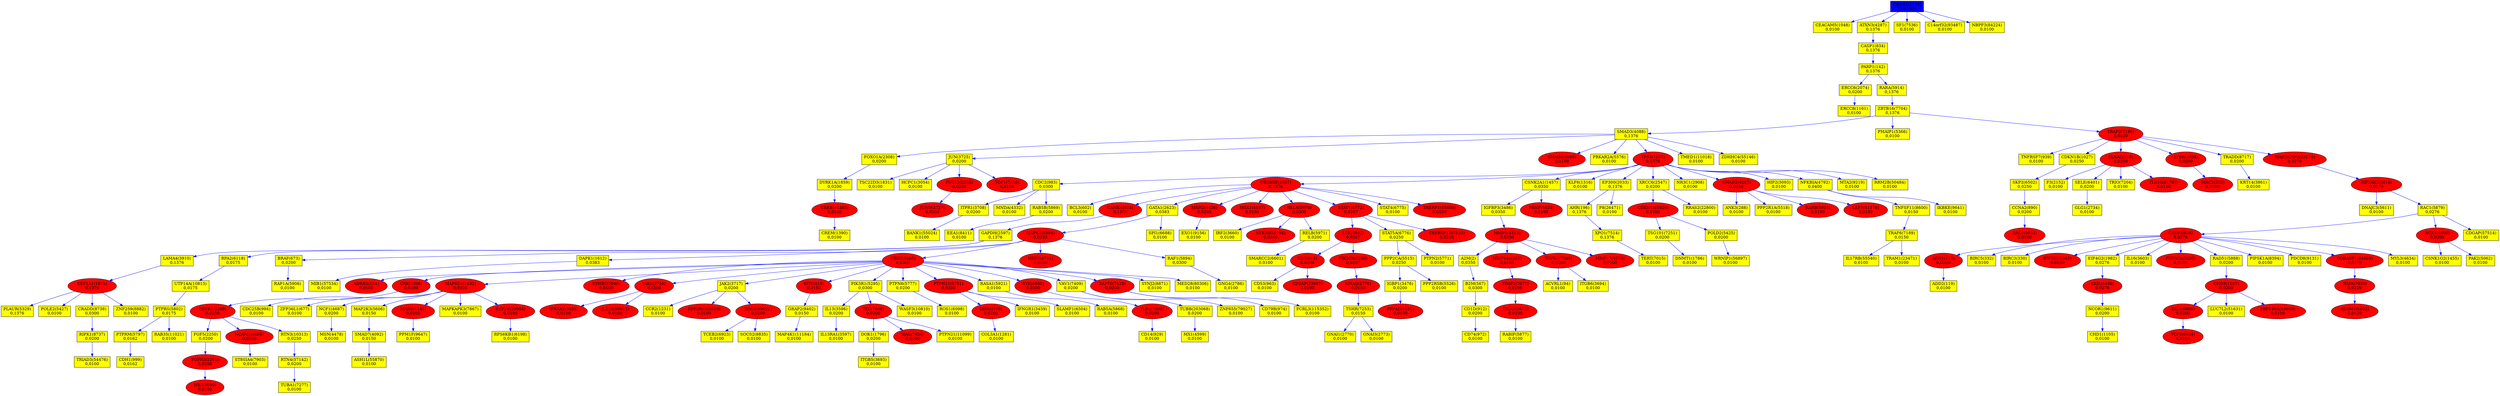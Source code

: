 digraph tmp_ans13 {
N_0 [shape = ellipse, style = filled, fillcolor = red, label = "ADD1(118)\n0,0200"];
N_1 [shape = box, style = filled, fillcolor = yellow, label = "ADD2(119)\n0,0100"];
N_2 [shape = box, style = filled, fillcolor = yellow, label = "PARP1(142)\n0,1376"];
N_3 [shape = ellipse, style = filled, fillcolor = red, label = "ADRB2(154)\n0,0100"];
N_4 [shape = box, style = filled, fillcolor = yellow, label = "AHR(196)\n0,1376"];
N_5 [shape = box, style = filled, fillcolor = yellow, label = "A2M(2)\n0,0350"];
N_6 [shape = box, style = filled, fillcolor = yellow, label = "ACVRL1(94)\n0,0100"];
N_7 [shape = box, style = filled, fillcolor = yellow, label = "BIRC5(332)\n0,0100"];
N_8 [shape = ellipse, style = filled, fillcolor = red, label = "ADAM10(102)\n0,0129"];
N_9 [shape = box, style = filled, fillcolor = yellow, label = "B2M(567)\n0,0300"];
N_10 [shape = box, style = filled, fillcolor = yellow, label = "BRAF(673)\n0,0200"];
N_11 [shape = ellipse, style = filled, fillcolor = red, label = "DDR1(780)\n0,0200"];
N_12 [shape = box, style = filled, fillcolor = yellow, label = "CASP1(834)\n0,1376"];
N_13 [shape = ellipse, style = filled, fillcolor = red, label = "CASP3(836)\n0,0276"];
N_14 [shape = box, style = filled, fillcolor = yellow, label = "BIRC3(330)\n0,0100"];
N_15 [shape = ellipse, style = filled, fillcolor = red, label = "BIRC2(329)\n0,0100"];
N_16 [shape = ellipse, style = filled, fillcolor = red, label = "CD2(914)\n0,0200"];
N_17 [shape = box, style = filled, fillcolor = yellow, label = "TNFRSF7(939)\n0,0100"];
N_18 [shape = box, style = filled, fillcolor = yellow, label = "CD74(972)\n0,0100"];
N_19 [shape = box, style = filled, fillcolor = yellow, label = "CD1D(912)\n0,0200"];
N_20 [shape = box, style = filled, fillcolor = yellow, label = "CCNA2(890)\n0,0200"];
N_21 [shape = box, style = filled, fillcolor = yellow, label = "CDC2(983)\n0,0300"];
N_22 [shape = box, style = filled, fillcolor = yellow, label = "CDH1(999)\n0,0162"];
N_23 [shape = ellipse, style = filled, fillcolor = red, label = "CDKN1A(1026)\n0,0200"];
N_24 [shape = ellipse, style = filled, fillcolor = red, label = "CHD3(1107)\n0,0200"];
N_25 [shape = box, style = filled, fillcolor = yellow, label = "CDC25B(994)\n0,0100"];
N_26 [shape = box, style = filled, fillcolor = yellow, label = "CDKN1B(1027)\n0,0250"];
N_27 [shape = box, style = filled, fillcolor = yellow, label = "CCR2(1231)\n0,0100"];
N_28 [shape = box, style = filled, fillcolor = yellow, label = "BCL3(602)\n0,0100"];
N_29 [shape = ellipse, style = filled, fillcolor = red, label = "CREB1(1385)\n0,0100"];
N_30 [shape = ellipse, style = filled, fillcolor = red, label = "CREBBP(1387)\n0,1376"];
N_31 [shape = ellipse, style = filled, fillcolor = red, label = "CAMK4(814)\n0,1376"];
N_32 [shape = box, style = filled, fillcolor = yellow, label = "CREM(1390)\n0,0100"];
N_33 [shape = ellipse, style = filled, fillcolor = red, label = "CRK(1398)\n0,0300"];
N_34 [shape = box, style = filled, fillcolor = yellow, label = "ZFP36L1(677)\n0,0100"];
N_35 [shape = box, style = filled, fillcolor = yellow, label = "CSNK2A1(1457)\n0,0350"];
N_36 [shape = ellipse, style = filled, fillcolor = red, label = "MAPK14(1432)\n0,0300"];
N_37 [shape = box, style = filled, fillcolor = yellow, label = "CD14(929)\n0,0100"];
N_38 [shape = box, style = filled, fillcolor = yellow, label = "DAPK1(1612)\n0,0383"];
N_39 [shape = box, style = filled, fillcolor = yellow, label = "ERCC8(1161)\n0,0100"];
N_40 [shape = box, style = filled, fillcolor = yellow, label = "DNMT1(1786)\n0,0100"];
N_41 [shape = box, style = filled, fillcolor = yellow, label = "TSC22D3(1831)\n0,0100"];
N_42 [shape = ellipse, style = filled, fillcolor = red, label = "EEF1A1(1915)\n0,1376"];
N_43 [shape = box, style = filled, fillcolor = yellow, label = "KLF6(1316)\n0,0100"];
N_44 [shape = ellipse, style = filled, fillcolor = red, label = "EIF2S1(1965)\n0,0100"];
N_45 [shape = box, style = filled, fillcolor = yellow, label = "EIF4G2(1982)\n0,0276"];
N_46 [shape = box, style = filled, fillcolor = yellow, label = "EP300(2033)\n0,1376"];
N_47 [shape = ellipse, style = filled, fillcolor = red, label = "EPHB2(2048)\n0,0100"];
N_48 [shape = box, style = filled, fillcolor = yellow, label = "CEACAM5(1048)\n0,0100"];
N_49 [shape = box, style = filled, fillcolor = blue, label = "EWSR1(2130)\n119,1429"];
N_50 [shape = box, style = filled, fillcolor = yellow, label = "F3(2152)\n0,0100"];
N_51 [shape = box, style = filled, fillcolor = yellow, label = "DOK1(1796)\n0,0200"];
N_52 [shape = box, style = filled, fillcolor = yellow, label = "COL3A1(1281)\n0,0100"];
N_53 [shape = ellipse, style = filled, fillcolor = red, label = "FGFR1(2260)\n0,0250"];
N_54 [shape = box, style = filled, fillcolor = yellow, label = "FGF5(2250)\n0,0200"];
N_55 [shape = ellipse, style = filled, fillcolor = red, label = "FGFR3(2261)\n0,0200"];
N_56 [shape = box, style = filled, fillcolor = yellow, label = "DYRK1A(1859)\n0,0200"];
N_57 [shape = ellipse, style = filled, fillcolor = red, label = "FLNA(2316)\n0,0200"];
N_58 [shape = box, style = filled, fillcolor = yellow, label = "CD79B(974)\n0,0100"];
N_59 [shape = box, style = filled, fillcolor = yellow, label = "FOXO1A(2308)\n0,0200"];
N_60 [shape = box, style = filled, fillcolor = yellow, label = "GAPDH(2597)\n0,1376"];
N_61 [shape = box, style = filled, fillcolor = yellow, label = "XRCC6(2547)\n0,0200"];
N_62 [shape = box, style = filled, fillcolor = yellow, label = "CD53(963)\n0,0100"];
N_63 [shape = box, style = filled, fillcolor = yellow, label = "GNAI1(2770)\n0,0100"];
N_64 [shape = box, style = filled, fillcolor = yellow, label = "GNAI3(2773)\n0,0100"];
N_65 [shape = ellipse, style = filled, fillcolor = red, label = "GNAQ(2776)\n0,0150"];
N_66 [shape = ellipse, style = filled, fillcolor = red, label = "GRB2(2885)\n0,0300"];
N_67 [shape = box, style = filled, fillcolor = yellow, label = "NR3C1(2908)\n0,0100"];
N_68 [shape = box, style = filled, fillcolor = yellow, label = "ERCC6(2074)\n0,0200"];
N_69 [shape = ellipse, style = filled, fillcolor = red, label = "HBZ(3050)\n0,0100"];
N_70 [shape = box, style = filled, fillcolor = yellow, label = "HCFC1(3054)\n0,0100"];
N_71 [shape = box, style = filled, fillcolor = yellow, label = "CHD1(1105)\n0,0100"];
N_72 [shape = ellipse, style = filled, fillcolor = red, label = "IFNAR2(3455)\n0,0100"];
N_73 [shape = box, style = filled, fillcolor = yellow, label = "IFNGR1(3459)\n0,0100"];
N_74 [shape = box, style = filled, fillcolor = yellow, label = "IL13(3596)\n0,0200"];
N_75 [shape = box, style = filled, fillcolor = yellow, label = "IL16(3603)\n0,0100"];
N_76 [shape = ellipse, style = filled, fillcolor = red, label = "ITGA3(3675)\n0,0100"];
N_77 [shape = box, style = filled, fillcolor = yellow, label = "ITGB5(3693)\n0,0100"];
N_78 [shape = box, style = filled, fillcolor = yellow, label = "ITPR1(3708)\n0,0200"];
N_79 [shape = ellipse, style = filled, fillcolor = red, label = "JAK1(3716)\n0,0200"];
N_80 [shape = box, style = filled, fillcolor = yellow, label = "JAK2(3717)\n0,0200"];
N_81 [shape = box, style = filled, fillcolor = yellow, label = "JUN(3725)\n0,0200"];
N_82 [shape = ellipse, style = filled, fillcolor = red, label = "FOSL2(2355)\n0,0200"];
N_83 [shape = box, style = filled, fillcolor = yellow, label = "ANK3(288)\n0,0100"];
N_84 [shape = ellipse, style = filled, fillcolor = red, label = "KIT(3815)\n0,0150"];
N_85 [shape = box, style = filled, fillcolor = yellow, label = "IGFBP3(3486)\n0,0350"];
N_86 [shape = ellipse, style = filled, fillcolor = red, label = "LCK(3932)\n0,0267"];
N_87 [shape = box, style = filled, fillcolor = yellow, label = "GATA1(2623)\n0,0383"];
N_88 [shape = ellipse, style = filled, fillcolor = red, label = "LTBR(4055)\n0,0200"];
N_89 [shape = ellipse, style = filled, fillcolor = red, label = "SMAD2(4087)\n0,0250"];
N_90 [shape = ellipse, style = filled, fillcolor = red, label = "JUND(3727)\n0,0100"];
N_91 [shape = box, style = filled, fillcolor = yellow, label = "SMAD3(4088)\n0,1376"];
N_92 [shape = ellipse, style = filled, fillcolor = red, label = "SMAD4(4089)\n0,0100"];
N_93 [shape = box, style = filled, fillcolor = yellow, label = "SMAD7(4092)\n0,0150"];
N_94 [shape = box, style = filled, fillcolor = yellow, label = "IGBP1(3476)\n0,0200"];
N_95 [shape = ellipse, style = filled, fillcolor = red, label = "MMP2(4313)\n0,0350"];
N_96 [shape = ellipse, style = filled, fillcolor = red, label = "MSH2(4436)\n0,0200"];
N_97 [shape = box, style = filled, fillcolor = yellow, label = "MSN(4478)\n0,0100"];
N_98 [shape = ellipse, style = filled, fillcolor = red, label = "MSX1(4487)\n0,0100"];
N_99 [shape = box, style = filled, fillcolor = yellow, label = "MX1(4599)\n0,0100"];
N_100 [shape = ellipse, style = filled, fillcolor = red, label = "NCAM1(4684)\n0,0200"];
N_101 [shape = box, style = filled, fillcolor = yellow, label = "NCF1(4687)\n0,0200"];
N_102 [shape = box, style = filled, fillcolor = yellow, label = "CSNK1G2(1455)\n0,0100"];
N_103 [shape = box, style = filled, fillcolor = yellow, label = "HIP2(3093)\n0,0100"];
N_104 [shape = ellipse, style = filled, fillcolor = red, label = "NCK1(4690)\n0,0200"];
N_105 [shape = ellipse, style = filled, fillcolor = red, label = "NEK2(4751)\n0,0100"];
N_106 [shape = box, style = filled, fillcolor = yellow, label = "IRF2(3660)\n0,0100"];
N_107 [shape = box, style = filled, fillcolor = yellow, label = "GLG1(2734)\n0,0100"];
N_108 [shape = box, style = filled, fillcolor = yellow, label = "NFKBIA(4792)\n0,0400"];
N_109 [shape = box, style = filled, fillcolor = yellow, label = "PAK2(5062)\n0,0100"];
N_110 [shape = box, style = filled, fillcolor = yellow, label = "PIK3R1(5295)\n0,0300"];
N_111 [shape = ellipse, style = filled, fillcolor = red, label = "PIK3CA(5290)\n0,0267"];
N_112 [shape = box, style = filled, fillcolor = yellow, label = "KRT14(3861)\n0,0100"];
N_113 [shape = box, style = filled, fillcolor = yellow, label = "PMAIP1(5366)\n0,0100"];
N_114 [shape = box, style = filled, fillcolor = yellow, label = "PPP2CA(5515)\n0,0250"];
N_115 [shape = ellipse, style = filled, fillcolor = red, label = "PPP2R1B(5519)\n0,0100"];
N_116 [shape = box, style = filled, fillcolor = yellow, label = "PPP2R1A(5518)\n0,0100"];
N_117 [shape = ellipse, style = filled, fillcolor = red, label = "PPP3CA(5530)\n0,0100"];
N_118 [shape = ellipse, style = filled, fillcolor = red, label = "NFKBIE(4794)\n0,0100"];
N_119 [shape = box, style = filled, fillcolor = yellow, label = "PRKAR2A(5576)\n0,0100"];
N_120 [shape = ellipse, style = filled, fillcolor = red, label = "MAPK1(5594)\n0,0383"];
N_121 [shape = ellipse, style = filled, fillcolor = red, label = "EIF2AK2(5610)\n0,0276"];
N_122 [shape = box, style = filled, fillcolor = yellow, label = "DNAJC3(5611)\n0,0100"];
N_123 [shape = ellipse, style = filled, fillcolor = red, label = "PRNP(5621)\n0,0100"];
N_124 [shape = box, style = filled, fillcolor = yellow, label = "ATXN3(4287)\n0,1376"];
N_125 [shape = box, style = filled, fillcolor = yellow, label = "LAMA4(3910)\n0,1376"];
N_126 [shape = box, style = filled, fillcolor = yellow, label = "PTPN6(5777)\n0,0200"];
N_127 [shape = box, style = filled, fillcolor = yellow, label = "PTPRM(5797)\n0,0162"];
N_128 [shape = ellipse, style = filled, fillcolor = red, label = "PTPN11(5781)\n0,0300"];
N_129 [shape = box, style = filled, fillcolor = yellow, label = "RAB5A(5868)\n0,0100"];
N_130 [shape = box, style = filled, fillcolor = yellow, label = "RAC1(5879)\n0,0276"];
N_131 [shape = box, style = filled, fillcolor = yellow, label = "RAD51(5888)\n0,0200"];
N_132 [shape = box, style = filled, fillcolor = yellow, label = "RAF1(5894)\n0,0300"];
N_133 [shape = box, style = filled, fillcolor = yellow, label = "GNG4(2786)\n0,0100"];
N_134 [shape = box, style = filled, fillcolor = yellow, label = "RAP1A(5906)\n0,0100"];
N_135 [shape = box, style = filled, fillcolor = yellow, label = "RASA1(5921)\n0,0100"];
N_136 [shape = box, style = filled, fillcolor = yellow, label = "MNDA(4332)\n0,0100"];
N_137 [shape = box, style = filled, fillcolor = yellow, label = "RARA(5914)\n0,1376"];
N_138 [shape = ellipse, style = filled, fillcolor = red, label = "RBL1(5933)\n0,0100"];
N_139 [shape = ellipse, style = filled, fillcolor = red, label = "PPP4C(5531)\n0,0100"];
N_140 [shape = ellipse, style = filled, fillcolor = red, label = "RELA(5970)\n0,0300"];
N_141 [shape = box, style = filled, fillcolor = yellow, label = "RELB(5971)\n0,0200"];
N_142 [shape = box, style = filled, fillcolor = yellow, label = "RPA2(6118)\n0,0175"];
N_143 [shape = ellipse, style = filled, fillcolor = red, label = "RARB(5915)\n0,0100"];
N_144 [shape = box, style = filled, fillcolor = yellow, label = "MAP2K3(5606)\n0,0150"];
N_145 [shape = ellipse, style = filled, fillcolor = red, label = "MMP14(4323)\n0,0105"];
N_146 [shape = box, style = filled, fillcolor = yellow, label = "SELE(6401)\n0,0200"];
N_147 [shape = box, style = filled, fillcolor = yellow, label = "PTPN2(5771)\n0,0100"];
N_148 [shape = ellipse, style = filled, fillcolor = red, label = "SKIL(6498)\n0,0276"];
N_149 [shape = box, style = filled, fillcolor = yellow, label = "SLAMF1(6504)\n0,0100"];
N_150 [shape = box, style = filled, fillcolor = yellow, label = "SPI1(6688)\n0,0100"];
N_151 [shape = ellipse, style = filled, fillcolor = red, label = "STAT1(6772)\n0,0267"];
N_152 [shape = box, style = filled, fillcolor = yellow, label = "STAT5A(6776)\n0,0250"];
N_153 [shape = box, style = filled, fillcolor = yellow, label = "RPS6KB1(6198)\n0,0100"];
N_154 [shape = box, style = filled, fillcolor = yellow, label = "PLAUR(5329)\n0,1376"];
N_155 [shape = ellipse, style = filled, fillcolor = red, label = "SYK(6850)\n0,0300"];
N_156 [shape = box, style = filled, fillcolor = yellow, label = "TCEB2(6923)\n0,0100"];
N_157 [shape = ellipse, style = filled, fillcolor = red, label = "TCF3(6929)\n0,0100"];
N_158 [shape = ellipse, style = filled, fillcolor = red, label = "TAL1(6886)\n0,0200"];
N_159 [shape = box, style = filled, fillcolor = yellow, label = "SKP2(6502)\n0,0250"];
N_160 [shape = ellipse, style = filled, fillcolor = red, label = "TEC(7006)\n0,0200"];
N_161 [shape = box, style = filled, fillcolor = yellow, label = "TERT(7015)\n0,0100"];
N_162 [shape = box, style = filled, fillcolor = yellow, label = "RAB5B(5869)\n0,0200"];
N_163 [shape = ellipse, style = filled, fillcolor = red, label = "TGFA(7039)\n0,0229"];
N_164 [shape = box, style = filled, fillcolor = yellow, label = "ITGB6(3694)\n0,0100"];
N_165 [shape = ellipse, style = filled, fillcolor = red, label = "TGFB1(7040)\n0,0200"];
N_166 [shape = box, style = filled, fillcolor = yellow, label = "POLE2(5427)\n0,0100"];
N_167 [shape = ellipse, style = filled, fillcolor = red, label = "TLR4(7099)\n0,0200"];
N_168 [shape = ellipse, style = filled, fillcolor = red, label = "TOP1(7150)\n0,0100"];
N_169 [shape = ellipse, style = filled, fillcolor = red, label = "TP53(7157)\n0,1376"];
N_170 [shape = ellipse, style = filled, fillcolor = red, label = "TNFRSF1B(7133)\n0,0210"];
N_171 [shape = ellipse, style = filled, fillcolor = red, label = "TRAF2(7186)\n0,0400"];
N_172 [shape = box, style = filled, fillcolor = yellow, label = "TRAF6(7189)\n0,0150"];
N_173 [shape = box, style = filled, fillcolor = yellow, label = "TSHR(7253)\n0,0150"];
N_174 [shape = box, style = filled, fillcolor = yellow, label = "TSG101(7251)\n0,0200"];
N_175 [shape = box, style = filled, fillcolor = yellow, label = "TUBA1(7277)\n0,0100"];
N_176 [shape = ellipse, style = filled, fillcolor = red, label = "WAS(7454)\n0,0100"];
N_177 [shape = box, style = filled, fillcolor = yellow, label = "POLD2(5425)\n0,0200"];
N_178 [shape = box, style = filled, fillcolor = yellow, label = "XPO1(7514)\n0,1376"];
N_179 [shape = box, style = filled, fillcolor = yellow, label = "VAV1(7409)\n0,0200"];
N_180 [shape = ellipse, style = filled, fillcolor = red, label = "ZAP70(7535)\n0,0200"];
N_181 [shape = box, style = filled, fillcolor = yellow, label = "ZBTB16(7704)\n0,1376"];
N_182 [shape = box, style = filled, fillcolor = yellow, label = "ST8SIA4(7903)\n0,0100"];
N_183 [shape = ellipse, style = filled, fillcolor = red, label = "MARS(4141)\n0,0200"];
N_184 [shape = box, style = filled, fillcolor = yellow, label = "SF1(7536)\n0,0100"];
N_185 [shape = box, style = filled, fillcolor = yellow, label = "EEA1(8411)\n0,0100"];
N_186 [shape = box, style = filled, fillcolor = yellow, label = "PTPRS(5802)\n0,0175"];
N_187 [shape = box, style = filled, fillcolor = yellow, label = "TNFSF11(8600)\n0,0150"];
N_188 [shape = box, style = filled, fillcolor = yellow, label = "PIP5K1A(8394)\n0,0100"];
N_189 [shape = box, style = filled, fillcolor = yellow, label = "TRADD(8717)\n0,0200"];
N_190 [shape = box, style = filled, fillcolor = yellow, label = "RIPK1(8737)\n0,0200"];
N_191 [shape = box, style = filled, fillcolor = yellow, label = "SYNJ2(8871)\n0,0100"];
N_192 [shape = box, style = filled, fillcolor = yellow, label = "SOCS2(8835)\n0,0100"];
N_193 [shape = box, style = filled, fillcolor = yellow, label = "SMARCC2(6601)\n0,0100"];
N_194 [shape = box, style = filled, fillcolor = yellow, label = "STAT4(6775)\n0,0100"];
N_195 [shape = box, style = filled, fillcolor = yellow, label = "NCOR1(9611)\n0,0200"];
N_196 [shape = box, style = filled, fillcolor = yellow, label = "PPM1F(9647)\n0,0100"];
N_197 [shape = box, style = filled, fillcolor = yellow, label = "GRAP2(9402)\n0,0150"];
N_198 [shape = box, style = filled, fillcolor = yellow, label = "PDCD8(9131)\n0,0100"];
N_199 [shape = box, style = filled, fillcolor = yellow, label = "IKBKE(9641)\n0,0100"];
N_200 [shape = box, style = filled, fillcolor = yellow, label = "RTN3(10313)\n0,0250"];
N_201 [shape = box, style = filled, fillcolor = yellow, label = "ROS1(6098)\n0,0100"];
N_202 [shape = box, style = filled, fillcolor = yellow, label = "RABIF(5877)\n0,0100"];
N_203 [shape = box, style = filled, fillcolor = yellow, label = "UTP14A(10813)\n0,0175"];
N_204 [shape = box, style = filled, fillcolor = yellow, label = "CRADD(8738)\n0,0300"];
N_205 [shape = box, style = filled, fillcolor = yellow, label = "MAP4K1(11184)\n0,0100"];
N_206 [shape = box, style = filled, fillcolor = yellow, label = "MTA2(9219)\n0,0100"];
N_207 [shape = ellipse, style = filled, fillcolor = red, label = "CD2AP(23607)\n0,0100"];
N_208 [shape = box, style = filled, fillcolor = yellow, label = "MAPKAPK3(7867)\n0,0100"];
N_209 [shape = ellipse, style = filled, fillcolor = red, label = "LEF1(51176)\n0,0100"];
N_210 [shape = box, style = filled, fillcolor = yellow, label = "LUC7L2(51631)\n0,0100"];
N_211 [shape = box, style = filled, fillcolor = yellow, label = "TRIAD3(54476)\n0,0100"];
N_212 [shape = box, style = filled, fillcolor = yellow, label = "RRAS2(22800)\n0,0100"];
N_213 [shape = ellipse, style = filled, fillcolor = red, label = "PRPF40A(55660)\n0,0100"];
N_214 [shape = box, style = filled, fillcolor = yellow, label = "ZNF259(8882)\n0,0100"];
N_215 [shape = box, style = filled, fillcolor = yellow, label = "WRNIP1(56897)\n0,0100"];
N_216 [shape = ellipse, style = filled, fillcolor = red, label = "IL21R(50615)\n0,0100"];
N_217 [shape = ellipse, style = filled, fillcolor = red, label = "GORASP1(64689)\n0,0276"];
N_218 [shape = box, style = filled, fillcolor = yellow, label = "IL17RB(55540)\n0,0100"];
N_219 [shape = box, style = filled, fillcolor = yellow, label = "RTN4(57142)\n0,0200"];
N_220 [shape = box, style = filled, fillcolor = yellow, label = "RAB35(11021)\n0,0100"];
N_221 [shape = box, style = filled, fillcolor = yellow, label = "MED28(80306)\n0,0100"];
N_222 [shape = box, style = filled, fillcolor = yellow, label = "C14orf32(93487)\n0,0100"];
N_223 [shape = box, style = filled, fillcolor = yellow, label = "TRAM1(23471)\n0,0100"];
N_224 [shape = box, style = filled, fillcolor = yellow, label = "NBPF3(84224)\n0,0100"];
N_225 [shape = box, style = filled, fillcolor = yellow, label = "WASF3(10810)\n0,0100"];
N_226 [shape = box, style = filled, fillcolor = yellow, label = "TUBB(203068)\n0,0200"];
N_227 [shape = ellipse, style = filled, fillcolor = red, label = "MAP3K7IP2(23118)\n0,0276"];
N_228 [shape = box, style = filled, fillcolor = yellow, label = "TRIO(7204)\n0,0100"];
N_229 [shape = box, style = filled, fillcolor = yellow, label = "PTPN21(11099)\n0,0100"];
N_230 [shape = box, style = filled, fillcolor = yellow, label = "MYL3(4634)\n0,0100"];
N_231 [shape = ellipse, style = filled, fillcolor = red, label = "TLR10(81793)\n0,0100"];
N_232 [shape = box, style = filled, fillcolor = yellow, label = "ZNF655(79027)\n0,0100"];
N_233 [shape = ellipse, style = filled, fillcolor = red, label = "TRERF1(55809)\n0,0100"];
N_234 [shape = ellipse, style = filled, fillcolor = red, label = "SOCS3(9021)\n0,0200"];
N_235 [shape = ellipse, style = filled, fillcolor = red, label = "EEF2K(29904)\n0,0100"];
N_236 [shape = box, style = filled, fillcolor = yellow, label = "CDGAP(57514)\n0,0100"];
N_237 [shape = box, style = filled, fillcolor = yellow, label = "MIB1(57534)\n0,0100"];
N_238 [shape = box, style = filled, fillcolor = yellow, label = "IL13RA1(3597)\n0,0100"];
N_239 [shape = box, style = filled, fillcolor = yellow, label = "P8(26471)\n0,0100"];
N_240 [shape = ellipse, style = filled, fillcolor = red, label = "TIMP2(7077)\n0,0105"];
N_241 [shape = box, style = filled, fillcolor = yellow, label = "BANK1(55024)\n0,0100"];
N_242 [shape = ellipse, style = filled, fillcolor = red, label = "MMP17(4326)\n0,0100"];
N_243 [shape = box, style = filled, fillcolor = yellow, label = "TMED1(11018)\n0,0100"];
N_244 [shape = box, style = filled, fillcolor = yellow, label = "ZDHHC4(55146)\n0,0100"];
N_245 [shape = box, style = filled, fillcolor = yellow, label = "ASH1L(55870)\n0,0100"];
N_246 [shape = box, style = filled, fillcolor = yellow, label = "EXO1(9156)\n0,0100"];
N_247 [shape = box, style = filled, fillcolor = yellow, label = "PPP2R5B(5526)\n0,0100"];
N_248 [shape = box, style = filled, fillcolor = yellow, label = "RRM2B(50484)\n0,0100"];
N_249 [shape = box, style = filled, fillcolor = yellow, label = "FCRL3(115352)\n0,0100"];
N_0 -> N_1 [ color = blue ];
N_5 -> N_9 [ color = blue ];
N_12 -> N_2 [ color = blue ];
N_13 -> N_0 [ color = blue ];
N_13 -> N_7 [ color = blue ];
N_13 -> N_14 [ color = blue ];
N_9 -> N_19 [ color = blue ];
N_19 -> N_18 [ color = blue ];
N_30 -> N_28 [ color = blue ];
N_30 -> N_31 [ color = blue ];
N_29 -> N_32 [ color = blue ];
N_36 -> N_25 [ color = blue ];
N_36 -> N_34 [ color = blue ];
N_13 -> N_44 [ color = blue ];
N_13 -> N_45 [ color = blue ];
N_46 -> N_4 [ color = blue ];
N_49 -> N_48 [ color = blue ];
N_11 -> N_52 [ color = blue ];
N_33 -> N_53 [ color = blue ];
N_53 -> N_54 [ color = blue ];
N_54 -> N_55 [ color = blue ];
N_56 -> N_29 [ color = blue ];
N_57 -> N_50 [ color = blue ];
N_59 -> N_56 [ color = blue ];
N_31 -> N_60 [ color = blue ];
N_61 -> N_23 [ color = blue ];
N_16 -> N_62 [ color = blue ];
N_66 -> N_3 [ color = blue ];
N_66 -> N_33 [ color = blue ];
N_66 -> N_36 [ color = blue ];
N_66 -> N_47 [ color = blue ];
N_2 -> N_68 [ color = blue ];
N_68 -> N_39 [ color = blue ];
N_55 -> N_69 [ color = blue ];
N_13 -> N_75 [ color = blue ];
N_51 -> N_77 [ color = blue ];
N_21 -> N_78 [ color = blue ];
N_66 -> N_79 [ color = blue ];
N_79 -> N_72 [ color = blue ];
N_80 -> N_27 [ color = blue ];
N_66 -> N_80 [ color = blue ];
N_81 -> N_41 [ color = blue ];
N_81 -> N_70 [ color = blue ];
N_81 -> N_82 [ color = blue ];
N_66 -> N_84 [ color = blue ];
N_35 -> N_85 [ color = blue ];
N_86 -> N_16 [ color = blue ];
N_30 -> N_87 [ color = blue ];
N_88 -> N_15 [ color = blue ];
N_89 -> N_83 [ color = blue ];
N_82 -> N_90 [ color = blue ];
N_91 -> N_59 [ color = blue ];
N_91 -> N_81 [ color = blue ];
N_91 -> N_92 [ color = blue ];
N_95 -> N_5 [ color = blue ];
N_85 -> N_95 [ color = blue ];
N_30 -> N_96 [ color = blue ];
N_30 -> N_98 [ color = blue ];
N_53 -> N_100 [ color = blue ];
N_36 -> N_101 [ color = blue ];
N_101 -> N_97 [ color = blue ];
N_104 -> N_102 [ color = blue ];
N_104 -> N_109 [ color = blue ];
N_66 -> N_110 [ color = blue ];
N_110 -> N_74 [ color = blue ];
N_111 -> N_65 [ color = blue ];
N_86 -> N_111 [ color = blue ];
N_114 -> N_94 [ color = blue ];
N_80 -> N_115 [ color = blue ];
N_89 -> N_116 [ color = blue ];
N_13 -> N_117 [ color = blue ];
N_91 -> N_119 [ color = blue ];
N_120 -> N_10 [ color = blue ];
N_120 -> N_38 [ color = blue ];
N_120 -> N_66 [ color = blue ];
N_87 -> N_120 [ color = blue ];
N_120 -> N_105 [ color = blue ];
N_121 -> N_122 [ color = blue ];
N_35 -> N_123 [ color = blue ];
N_124 -> N_12 [ color = blue ];
N_49 -> N_124 [ color = blue ];
N_125 -> N_42 [ color = blue ];
N_60 -> N_125 [ color = blue ];
N_66 -> N_126 [ color = blue ];
N_127 -> N_22 [ color = blue ];
N_128 -> N_11 [ color = blue ];
N_66 -> N_128 [ color = blue ];
N_128 -> N_73 [ color = blue ];
N_130 -> N_13 [ color = blue ];
N_130 -> N_104 [ color = blue ];
N_121 -> N_130 [ color = blue ];
N_13 -> N_131 [ color = blue ];
N_131 -> N_24 [ color = blue ];
N_120 -> N_132 [ color = blue ];
N_132 -> N_133 [ color = blue ];
N_10 -> N_134 [ color = blue ];
N_66 -> N_135 [ color = blue ];
N_135 -> N_129 [ color = blue ];
N_21 -> N_136 [ color = blue ];
N_2 -> N_137 [ color = blue ];
N_20 -> N_138 [ color = blue ];
N_94 -> N_139 [ color = blue ];
N_30 -> N_140 [ color = blue ];
N_140 -> N_106 [ color = blue ];
N_140 -> N_118 [ color = blue ];
N_140 -> N_141 [ color = blue ];
N_60 -> N_142 [ color = blue ];
N_89 -> N_143 [ color = blue ];
N_36 -> N_144 [ color = blue ];
N_144 -> N_93 [ color = blue ];
N_95 -> N_145 [ color = blue ];
N_57 -> N_146 [ color = blue ];
N_146 -> N_107 [ color = blue ];
N_45 -> N_148 [ color = blue ];
N_128 -> N_149 [ color = blue ];
N_87 -> N_150 [ color = blue ];
N_30 -> N_151 [ color = blue ];
N_151 -> N_86 [ color = blue ];
N_152 -> N_114 [ color = blue ];
N_152 -> N_147 [ color = blue ];
N_151 -> N_152 [ color = blue ];
N_42 -> N_154 [ color = blue ];
N_66 -> N_155 [ color = blue ];
N_24 -> N_158 [ color = blue ];
N_158 -> N_157 [ color = blue ];
N_159 -> N_20 [ color = blue ];
N_26 -> N_159 [ color = blue ];
N_160 -> N_51 [ color = blue ];
N_110 -> N_160 [ color = blue ];
N_21 -> N_162 [ color = blue ];
N_163 -> N_8 [ color = blue ];
N_165 -> N_6 [ color = blue ];
N_95 -> N_165 [ color = blue ];
N_165 -> N_164 [ color = blue ];
N_42 -> N_166 [ color = blue ];
N_167 -> N_37 [ color = blue ];
N_155 -> N_167 [ color = blue ];
N_81 -> N_168 [ color = blue ];
N_169 -> N_21 [ color = blue ];
N_169 -> N_30 [ color = blue ];
N_169 -> N_35 [ color = blue ];
N_169 -> N_43 [ color = blue ];
N_169 -> N_46 [ color = blue ];
N_169 -> N_61 [ color = blue ];
N_169 -> N_67 [ color = blue ];
N_169 -> N_89 [ color = blue ];
N_91 -> N_169 [ color = blue ];
N_169 -> N_103 [ color = blue ];
N_169 -> N_108 [ color = blue ];
N_151 -> N_170 [ color = blue ];
N_171 -> N_17 [ color = blue ];
N_171 -> N_26 [ color = blue ];
N_171 -> N_57 [ color = blue ];
N_171 -> N_88 [ color = blue ];
N_173 -> N_63 [ color = blue ];
N_173 -> N_64 [ color = blue ];
N_65 -> N_173 [ color = blue ];
N_23 -> N_174 [ color = blue ];
N_174 -> N_40 [ color = blue ];
N_160 -> N_176 [ color = blue ];
N_23 -> N_177 [ color = blue ];
N_4 -> N_178 [ color = blue ];
N_178 -> N_161 [ color = blue ];
N_66 -> N_179 [ color = blue ];
N_180 -> N_58 [ color = blue ];
N_66 -> N_180 [ color = blue ];
N_181 -> N_91 [ color = blue ];
N_181 -> N_113 [ color = blue ];
N_137 -> N_181 [ color = blue ];
N_181 -> N_171 [ color = blue ];
N_100 -> N_182 [ color = blue ];
N_36 -> N_183 [ color = blue ];
N_49 -> N_184 [ color = blue ];
N_162 -> N_185 [ color = blue ];
N_186 -> N_127 [ color = blue ];
N_108 -> N_187 [ color = blue ];
N_187 -> N_172 [ color = blue ];
N_13 -> N_188 [ color = blue ];
N_189 -> N_112 [ color = blue ];
N_171 -> N_189 [ color = blue ];
N_66 -> N_191 [ color = blue ];
N_141 -> N_193 [ color = blue ];
N_30 -> N_194 [ color = blue ];
N_195 -> N_71 [ color = blue ];
N_148 -> N_195 [ color = blue ];
N_183 -> N_196 [ color = blue ];
N_84 -> N_197 [ color = blue ];
N_13 -> N_198 [ color = blue ];
N_108 -> N_199 [ color = blue ];
N_53 -> N_200 [ color = blue ];
N_126 -> N_201 [ color = blue ];
N_76 -> N_202 [ color = blue ];
N_142 -> N_203 [ color = blue ];
N_203 -> N_186 [ color = blue ];
N_42 -> N_204 [ color = blue ];
N_204 -> N_190 [ color = blue ];
N_197 -> N_205 [ color = blue ];
N_169 -> N_206 [ color = blue ];
N_16 -> N_207 [ color = blue ];
N_36 -> N_208 [ color = blue ];
N_89 -> N_209 [ color = blue ];
N_24 -> N_210 [ color = blue ];
N_190 -> N_211 [ color = blue ];
N_61 -> N_212 [ color = blue ];
N_24 -> N_213 [ color = blue ];
N_42 -> N_214 [ color = blue ];
N_177 -> N_215 [ color = blue ];
N_79 -> N_216 [ color = blue ];
N_13 -> N_217 [ color = blue ];
N_217 -> N_163 [ color = blue ];
N_172 -> N_218 [ color = blue ];
N_219 -> N_175 [ color = blue ];
N_200 -> N_219 [ color = blue ];
N_186 -> N_220 [ color = blue ];
N_66 -> N_221 [ color = blue ];
N_49 -> N_222 [ color = blue ];
N_172 -> N_223 [ color = blue ];
N_49 -> N_224 [ color = blue ];
N_110 -> N_225 [ color = blue ];
N_226 -> N_99 [ color = blue ];
N_179 -> N_226 [ color = blue ];
N_227 -> N_121 [ color = blue ];
N_171 -> N_227 [ color = blue ];
N_57 -> N_228 [ color = blue ];
N_160 -> N_229 [ color = blue ];
N_13 -> N_230 [ color = blue ];
N_57 -> N_231 [ color = blue ];
N_179 -> N_232 [ color = blue ];
N_30 -> N_233 [ color = blue ];
N_80 -> N_234 [ color = blue ];
N_234 -> N_156 [ color = blue ];
N_234 -> N_192 [ color = blue ];
N_36 -> N_235 [ color = blue ];
N_235 -> N_153 [ color = blue ];
N_130 -> N_236 [ color = blue ];
N_38 -> N_237 [ color = blue ];
N_74 -> N_238 [ color = blue ];
N_46 -> N_239 [ color = blue ];
N_240 -> N_76 [ color = blue ];
N_145 -> N_240 [ color = blue ];
N_78 -> N_241 [ color = blue ];
N_95 -> N_242 [ color = blue ];
N_91 -> N_243 [ color = blue ];
N_91 -> N_244 [ color = blue ];
N_93 -> N_245 [ color = blue ];
N_96 -> N_246 [ color = blue ];
N_114 -> N_247 [ color = blue ];
N_169 -> N_248 [ color = blue ];
N_180 -> N_249 [ color = blue ];
}
